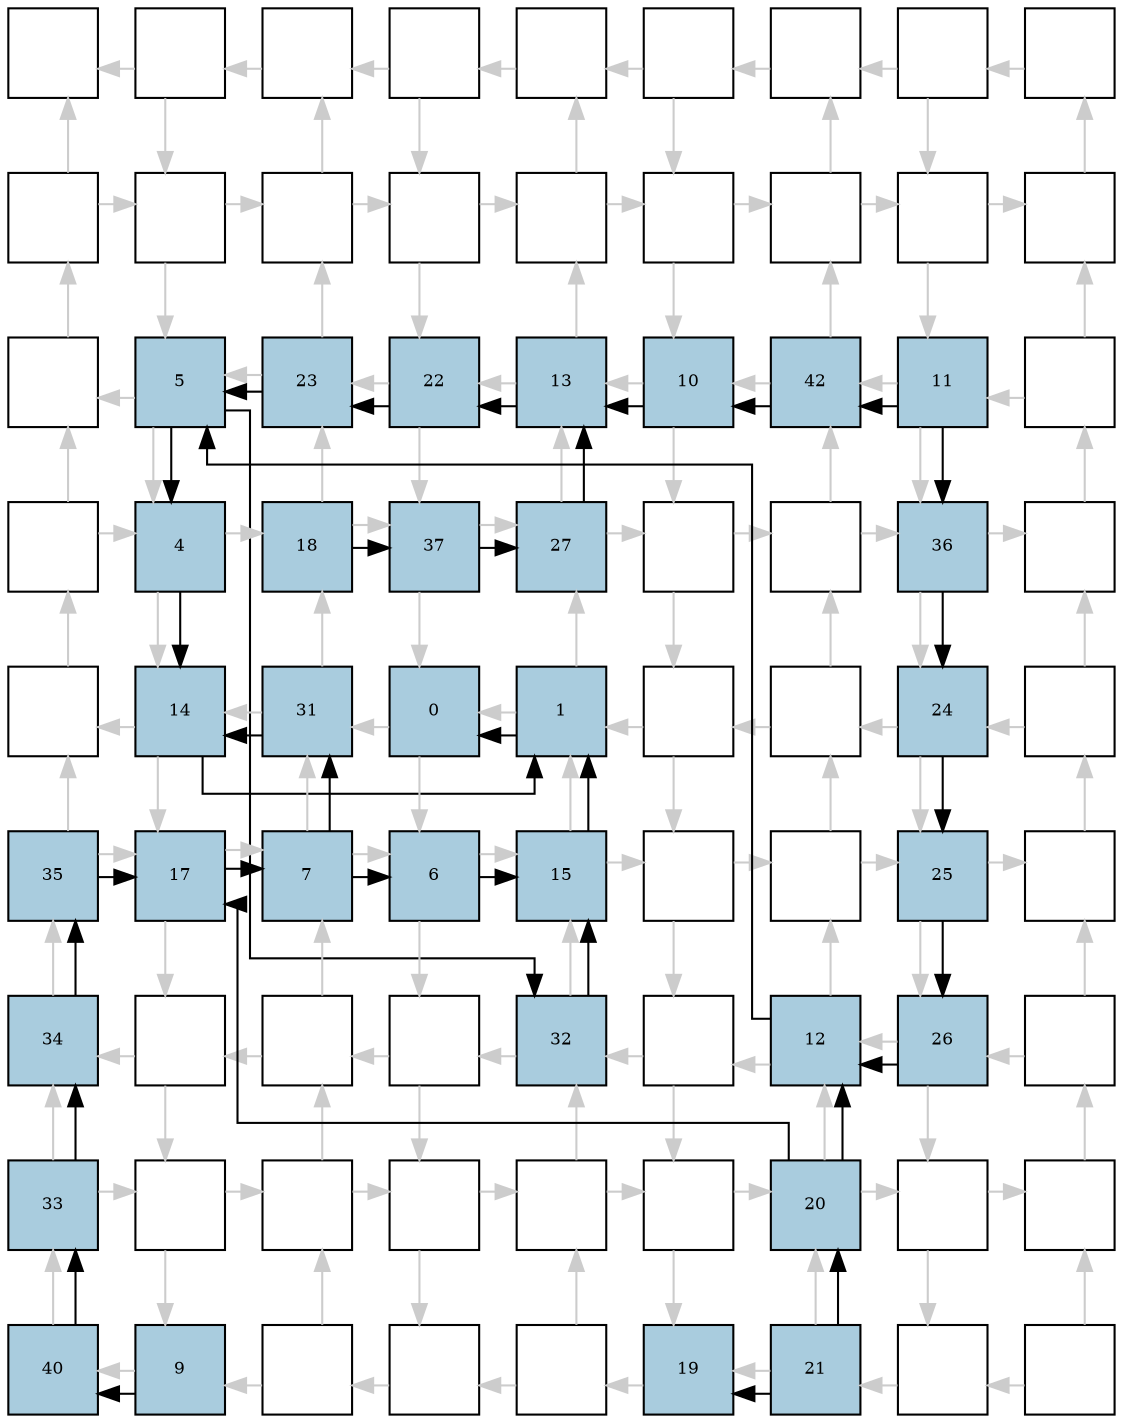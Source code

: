 digraph layout{
rankdir=TB; 

splines=ortho; 

node [style=filled shape=square fixedsize=true width=0.6];
0[label="", fontsize=8, fillcolor="#ffffff"];
1[label="", fontsize=8, fillcolor="#ffffff"];
2[label="", fontsize=8, fillcolor="#ffffff"];
3[label="", fontsize=8, fillcolor="#ffffff"];
4[label="", fontsize=8, fillcolor="#ffffff"];
5[label="", fontsize=8, fillcolor="#ffffff"];
6[label="", fontsize=8, fillcolor="#ffffff"];
7[label="", fontsize=8, fillcolor="#ffffff"];
8[label="", fontsize=8, fillcolor="#ffffff"];
9[label="", fontsize=8, fillcolor="#ffffff"];
10[label="", fontsize=8, fillcolor="#ffffff"];
11[label="", fontsize=8, fillcolor="#ffffff"];
12[label="", fontsize=8, fillcolor="#ffffff"];
13[label="", fontsize=8, fillcolor="#ffffff"];
14[label="", fontsize=8, fillcolor="#ffffff"];
15[label="", fontsize=8, fillcolor="#ffffff"];
16[label="", fontsize=8, fillcolor="#ffffff"];
17[label="", fontsize=8, fillcolor="#ffffff"];
18[label="", fontsize=8, fillcolor="#ffffff"];
19[label="5", fontsize=8, fillcolor="#a9ccde"];
20[label="23", fontsize=8, fillcolor="#a9ccde"];
21[label="22", fontsize=8, fillcolor="#a9ccde"];
22[label="13", fontsize=8, fillcolor="#a9ccde"];
23[label="10", fontsize=8, fillcolor="#a9ccde"];
24[label="42", fontsize=8, fillcolor="#a9ccde"];
25[label="11", fontsize=8, fillcolor="#a9ccde"];
26[label="", fontsize=8, fillcolor="#ffffff"];
27[label="", fontsize=8, fillcolor="#ffffff"];
28[label="4", fontsize=8, fillcolor="#a9ccde"];
29[label="18", fontsize=8, fillcolor="#a9ccde"];
30[label="37", fontsize=8, fillcolor="#a9ccde"];
31[label="27", fontsize=8, fillcolor="#a9ccde"];
32[label="", fontsize=8, fillcolor="#ffffff"];
33[label="", fontsize=8, fillcolor="#ffffff"];
34[label="36", fontsize=8, fillcolor="#a9ccde"];
35[label="", fontsize=8, fillcolor="#ffffff"];
36[label="", fontsize=8, fillcolor="#ffffff"];
37[label="14", fontsize=8, fillcolor="#a9ccde"];
38[label="31", fontsize=8, fillcolor="#a9ccde"];
39[label="0", fontsize=8, fillcolor="#a9ccde"];
40[label="1", fontsize=8, fillcolor="#a9ccde"];
41[label="", fontsize=8, fillcolor="#ffffff"];
42[label="", fontsize=8, fillcolor="#ffffff"];
43[label="24", fontsize=8, fillcolor="#a9ccde"];
44[label="", fontsize=8, fillcolor="#ffffff"];
45[label="35", fontsize=8, fillcolor="#a9ccde"];
46[label="17", fontsize=8, fillcolor="#a9ccde"];
47[label="7", fontsize=8, fillcolor="#a9ccde"];
48[label="6", fontsize=8, fillcolor="#a9ccde"];
49[label="15", fontsize=8, fillcolor="#a9ccde"];
50[label="", fontsize=8, fillcolor="#ffffff"];
51[label="", fontsize=8, fillcolor="#ffffff"];
52[label="25", fontsize=8, fillcolor="#a9ccde"];
53[label="", fontsize=8, fillcolor="#ffffff"];
54[label="34", fontsize=8, fillcolor="#a9ccde"];
55[label="", fontsize=8, fillcolor="#ffffff"];
56[label="", fontsize=8, fillcolor="#ffffff"];
57[label="", fontsize=8, fillcolor="#ffffff"];
58[label="32", fontsize=8, fillcolor="#a9ccde"];
59[label="", fontsize=8, fillcolor="#ffffff"];
60[label="12", fontsize=8, fillcolor="#a9ccde"];
61[label="26", fontsize=8, fillcolor="#a9ccde"];
62[label="", fontsize=8, fillcolor="#ffffff"];
63[label="33", fontsize=8, fillcolor="#a9ccde"];
64[label="", fontsize=8, fillcolor="#ffffff"];
65[label="", fontsize=8, fillcolor="#ffffff"];
66[label="", fontsize=8, fillcolor="#ffffff"];
67[label="", fontsize=8, fillcolor="#ffffff"];
68[label="", fontsize=8, fillcolor="#ffffff"];
69[label="20", fontsize=8, fillcolor="#a9ccde"];
70[label="", fontsize=8, fillcolor="#ffffff"];
71[label="", fontsize=8, fillcolor="#ffffff"];
72[label="40", fontsize=8, fillcolor="#a9ccde"];
73[label="9", fontsize=8, fillcolor="#a9ccde"];
74[label="", fontsize=8, fillcolor="#ffffff"];
75[label="", fontsize=8, fillcolor="#ffffff"];
76[label="", fontsize=8, fillcolor="#ffffff"];
77[label="19", fontsize=8, fillcolor="#a9ccde"];
78[label="21", fontsize=8, fillcolor="#a9ccde"];
79[label="", fontsize=8, fillcolor="#ffffff"];
80[label="", fontsize=8, fillcolor="#ffffff"];
edge [constraint=false, style=vis];
1 -> 0 [color="#cccccc"];
1 -> 10 [color="#cccccc"];
2 -> 1 [color="#cccccc"];
3 -> 2 [color="#cccccc"];
3 -> 12 [color="#cccccc"];
4 -> 3 [color="#cccccc"];
5 -> 4 [color="#cccccc"];
5 -> 14 [color="#cccccc"];
6 -> 5 [color="#cccccc"];
7 -> 6 [color="#cccccc"];
7 -> 16 [color="#cccccc"];
8 -> 7 [color="#cccccc"];
9 -> 10 [color="#cccccc"];
9 -> 0 [color="#cccccc"];
10 -> 19 [color="#cccccc"];
10 -> 11 [color="#cccccc"];
11 -> 12 [color="#cccccc"];
11 -> 2 [color="#cccccc"];
12 -> 21 [color="#cccccc"];
12 -> 13 [color="#cccccc"];
13 -> 14 [color="#cccccc"];
13 -> 4 [color="#cccccc"];
14 -> 23 [color="#cccccc"];
14 -> 15 [color="#cccccc"];
15 -> 16 [color="#cccccc"];
15 -> 6 [color="#cccccc"];
16 -> 25 [color="#cccccc"];
16 -> 17 [color="#cccccc"];
17 -> 8 [color="#cccccc"];
18 -> 9 [color="#cccccc"];
19 -> 18 [color="#cccccc"];
19 -> 28 [color="#cccccc"];
20 -> 11 [color="#cccccc"];
20 -> 19 [color="#cccccc"];
21 -> 20 [color="#cccccc"];
21 -> 30 [color="#cccccc"];
22 -> 13 [color="#cccccc"];
22 -> 21 [color="#cccccc"];
23 -> 22 [color="#cccccc"];
23 -> 32 [color="#cccccc"];
24 -> 15 [color="#cccccc"];
24 -> 23 [color="#cccccc"];
25 -> 24 [color="#cccccc"];
25 -> 34 [color="#cccccc"];
26 -> 17 [color="#cccccc"];
26 -> 25 [color="#cccccc"];
27 -> 28 [color="#cccccc"];
27 -> 18 [color="#cccccc"];
28 -> 37 [color="#cccccc"];
28 -> 29 [color="#cccccc"];
29 -> 30 [color="#cccccc"];
29 -> 20 [color="#cccccc"];
30 -> 39 [color="#cccccc"];
30 -> 31 [color="#cccccc"];
31 -> 32 [color="#cccccc"];
31 -> 22 [color="#cccccc"];
32 -> 41 [color="#cccccc"];
32 -> 33 [color="#cccccc"];
33 -> 34 [color="#cccccc"];
33 -> 24 [color="#cccccc"];
34 -> 43 [color="#cccccc"];
34 -> 35 [color="#cccccc"];
35 -> 26 [color="#cccccc"];
36 -> 27 [color="#cccccc"];
37 -> 36 [color="#cccccc"];
37 -> 46 [color="#cccccc"];
38 -> 29 [color="#cccccc"];
38 -> 37 [color="#cccccc"];
39 -> 38 [color="#cccccc"];
39 -> 48 [color="#cccccc"];
40 -> 31 [color="#cccccc"];
40 -> 39 [color="#cccccc"];
41 -> 40 [color="#cccccc"];
41 -> 50 [color="#cccccc"];
42 -> 33 [color="#cccccc"];
42 -> 41 [color="#cccccc"];
43 -> 42 [color="#cccccc"];
43 -> 52 [color="#cccccc"];
44 -> 35 [color="#cccccc"];
44 -> 43 [color="#cccccc"];
45 -> 46 [color="#cccccc"];
45 -> 36 [color="#cccccc"];
46 -> 55 [color="#cccccc"];
46 -> 47 [color="#cccccc"];
47 -> 48 [color="#cccccc"];
47 -> 38 [color="#cccccc"];
48 -> 57 [color="#cccccc"];
48 -> 49 [color="#cccccc"];
49 -> 50 [color="#cccccc"];
49 -> 40 [color="#cccccc"];
50 -> 59 [color="#cccccc"];
50 -> 51 [color="#cccccc"];
51 -> 52 [color="#cccccc"];
51 -> 42 [color="#cccccc"];
52 -> 61 [color="#cccccc"];
52 -> 53 [color="#cccccc"];
53 -> 44 [color="#cccccc"];
54 -> 45 [color="#cccccc"];
55 -> 54 [color="#cccccc"];
55 -> 64 [color="#cccccc"];
56 -> 47 [color="#cccccc"];
56 -> 55 [color="#cccccc"];
57 -> 56 [color="#cccccc"];
57 -> 66 [color="#cccccc"];
58 -> 49 [color="#cccccc"];
58 -> 57 [color="#cccccc"];
59 -> 58 [color="#cccccc"];
59 -> 68 [color="#cccccc"];
60 -> 51 [color="#cccccc"];
60 -> 59 [color="#cccccc"];
61 -> 60 [color="#cccccc"];
61 -> 70 [color="#cccccc"];
62 -> 53 [color="#cccccc"];
62 -> 61 [color="#cccccc"];
63 -> 64 [color="#cccccc"];
63 -> 54 [color="#cccccc"];
64 -> 73 [color="#cccccc"];
64 -> 65 [color="#cccccc"];
65 -> 66 [color="#cccccc"];
65 -> 56 [color="#cccccc"];
66 -> 75 [color="#cccccc"];
66 -> 67 [color="#cccccc"];
67 -> 68 [color="#cccccc"];
67 -> 58 [color="#cccccc"];
68 -> 77 [color="#cccccc"];
68 -> 69 [color="#cccccc"];
69 -> 70 [color="#cccccc"];
69 -> 60 [color="#cccccc"];
70 -> 79 [color="#cccccc"];
70 -> 71 [color="#cccccc"];
71 -> 62 [color="#cccccc"];
72 -> 63 [color="#cccccc"];
73 -> 72 [color="#cccccc"];
74 -> 65 [color="#cccccc"];
74 -> 73 [color="#cccccc"];
75 -> 74 [color="#cccccc"];
76 -> 67 [color="#cccccc"];
76 -> 75 [color="#cccccc"];
77 -> 76 [color="#cccccc"];
78 -> 69 [color="#cccccc"];
78 -> 77 [color="#cccccc"];
79 -> 78 [color="#cccccc"];
80 -> 71 [color="#cccccc"];
80 -> 79 [color="#cccccc"];
22 -> 21;
21 -> 20;
20 -> 19;
60 -> 19;
78 -> 69;
78 -> 77;
25 -> 34;
34 -> 43;
43 -> 52;
52 -> 61;
61 -> 60;
69 -> 60;
29 -> 30;
30 -> 31;
31 -> 22;
23 -> 22;
40 -> 39;
46 -> 47;
37 -> 40;
49 -> 40;
47 -> 38;
38 -> 37;
28 -> 37;
19 -> 58;
58 -> 49;
48 -> 49;
19 -> 28;
73 -> 72;
72 -> 63;
63 -> 54;
54 -> 45;
45 -> 46;
69 -> 46;
47 -> 48;
25 -> 24;
24 -> 23;
edge [constraint=true, style=invis];
0 -> 9 -> 18 -> 27 -> 36 -> 45 -> 54 -> 63 -> 72;
1 -> 10 -> 19 -> 28 -> 37 -> 46 -> 55 -> 64 -> 73;
2 -> 11 -> 20 -> 29 -> 38 -> 47 -> 56 -> 65 -> 74;
3 -> 12 -> 21 -> 30 -> 39 -> 48 -> 57 -> 66 -> 75;
4 -> 13 -> 22 -> 31 -> 40 -> 49 -> 58 -> 67 -> 76;
5 -> 14 -> 23 -> 32 -> 41 -> 50 -> 59 -> 68 -> 77;
6 -> 15 -> 24 -> 33 -> 42 -> 51 -> 60 -> 69 -> 78;
7 -> 16 -> 25 -> 34 -> 43 -> 52 -> 61 -> 70 -> 79;
8 -> 17 -> 26 -> 35 -> 44 -> 53 -> 62 -> 71 -> 80;
rank = same { 0 -> 1 -> 2 -> 3 -> 4 -> 5 -> 6 -> 7 -> 8;};
rank = same { 9 -> 10 -> 11 -> 12 -> 13 -> 14 -> 15 -> 16 -> 17;};
rank = same { 18 -> 19 -> 20 -> 21 -> 22 -> 23 -> 24 -> 25 -> 26;};
rank = same { 27 -> 28 -> 29 -> 30 -> 31 -> 32 -> 33 -> 34 -> 35;};
rank = same { 36 -> 37 -> 38 -> 39 -> 40 -> 41 -> 42 -> 43 -> 44;};
rank = same { 45 -> 46 -> 47 -> 48 -> 49 -> 50 -> 51 -> 52 -> 53;};
rank = same { 54 -> 55 -> 56 -> 57 -> 58 -> 59 -> 60 -> 61 -> 62;};
rank = same { 63 -> 64 -> 65 -> 66 -> 67 -> 68 -> 69 -> 70 -> 71;};
rank = same { 72 -> 73 -> 74 -> 75 -> 76 -> 77 -> 78 -> 79 -> 80;};
}
